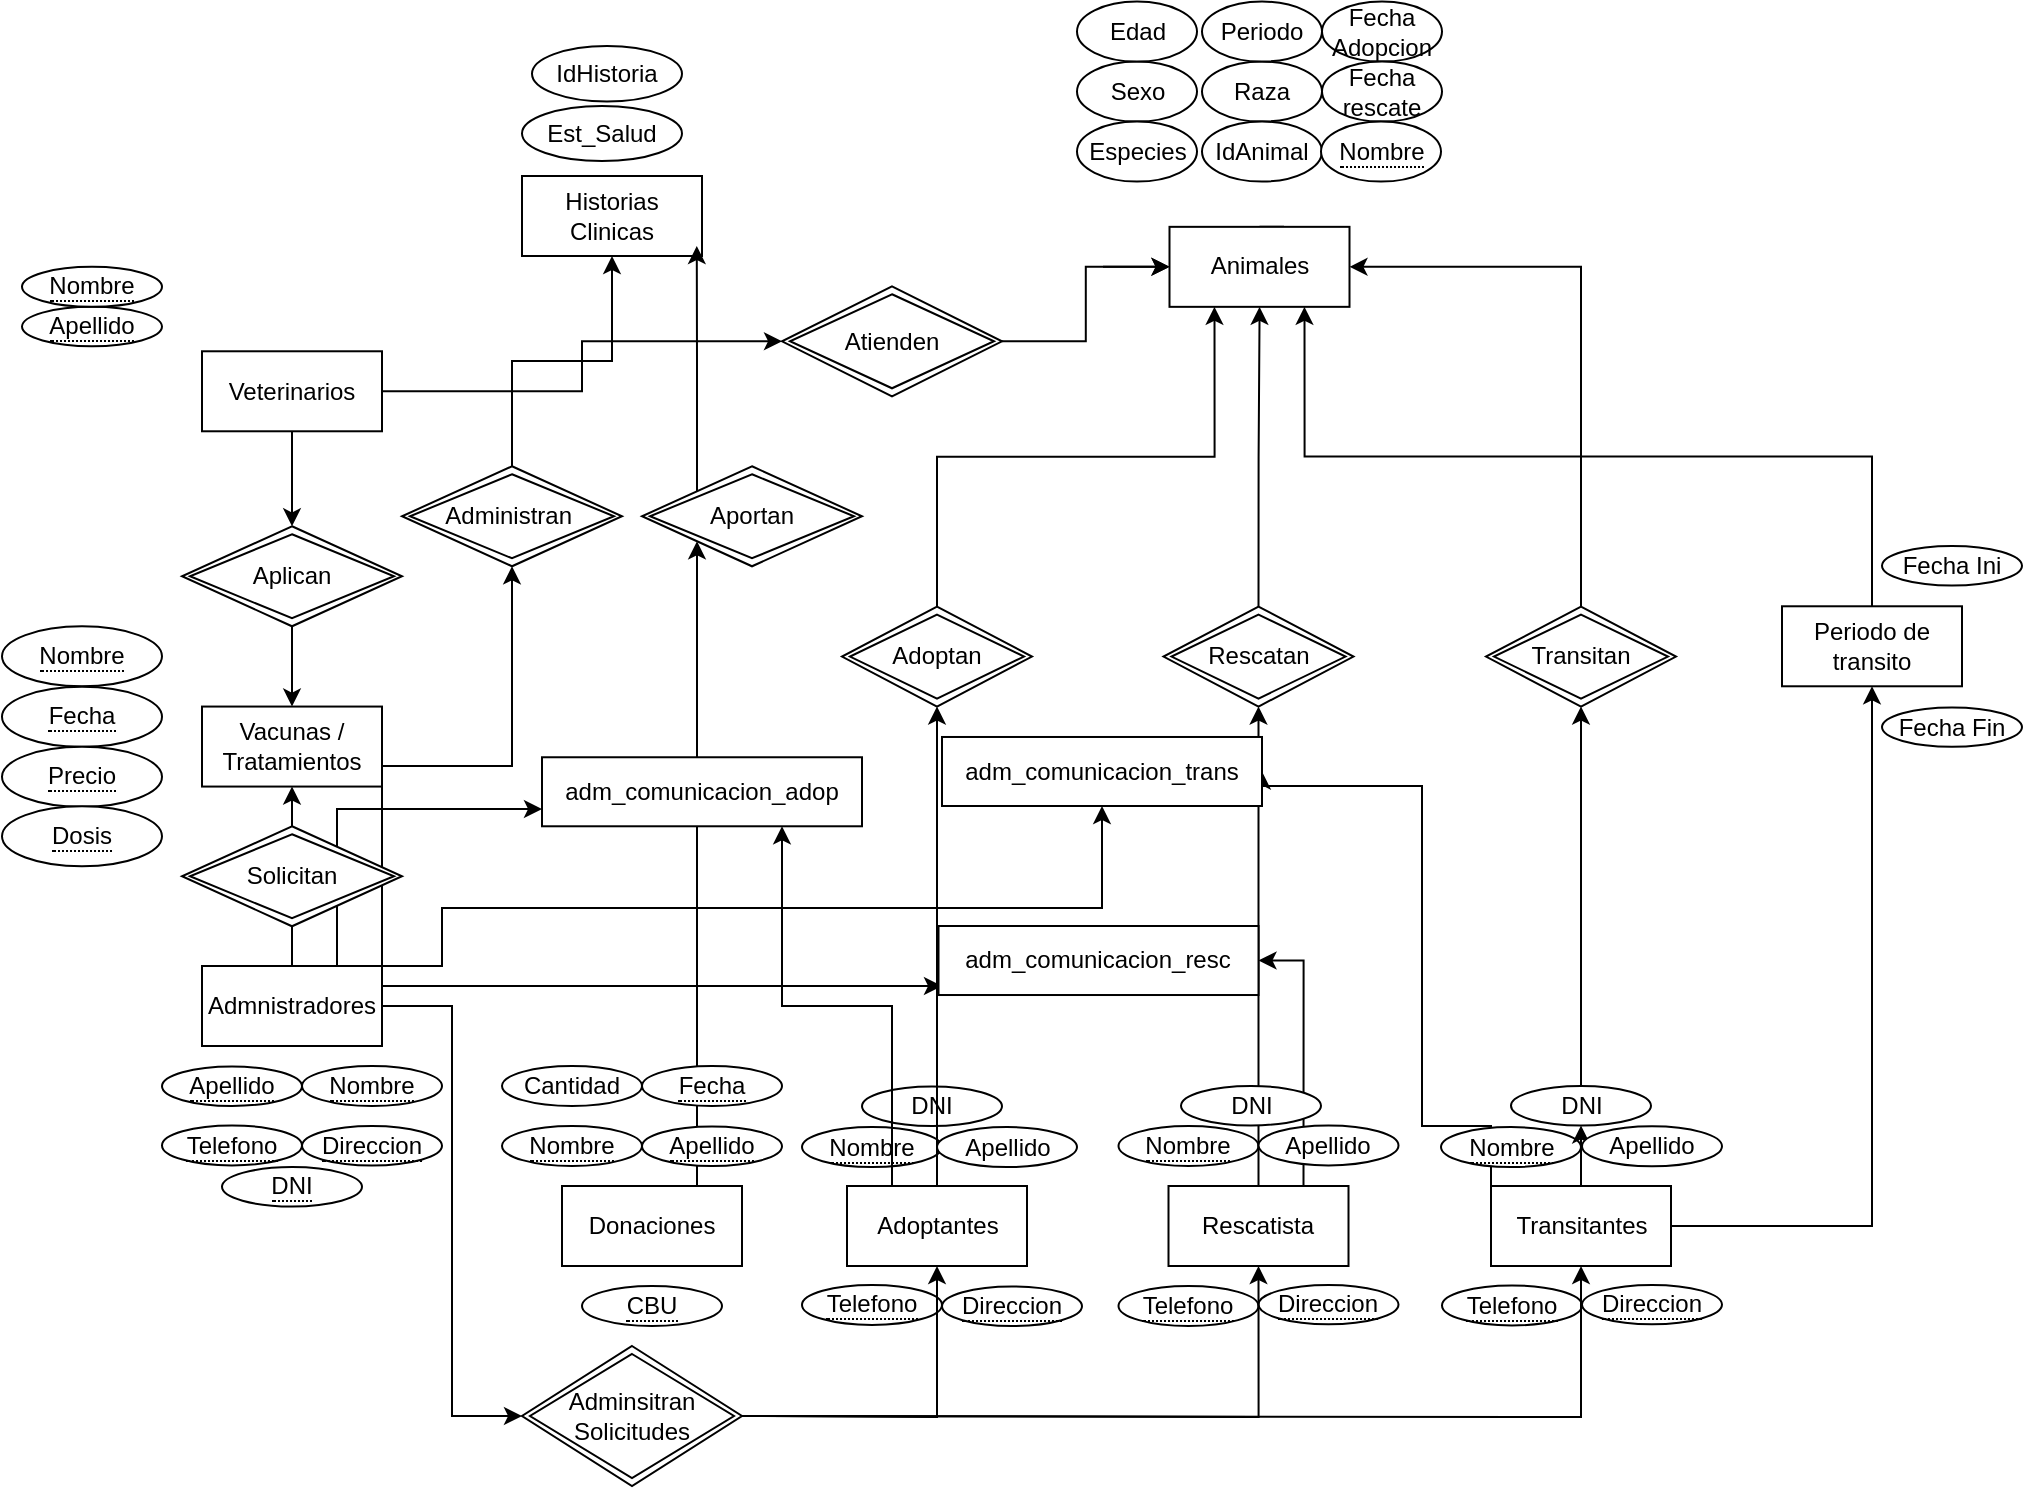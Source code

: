 <mxfile version="24.8.8">
  <diagram id="R2lEEEUBdFMjLlhIrx00" name="Page-1">
    <mxGraphModel dx="3443" dy="549" grid="1" gridSize="10" guides="1" tooltips="1" connect="1" arrows="1" fold="1" page="1" pageScale="1" pageWidth="1169" pageHeight="827" math="0" shadow="0" extFonts="Permanent Marker^https://fonts.googleapis.com/css?family=Permanent+Marker">
      <root>
        <mxCell id="0" />
        <mxCell id="1" parent="0" />
        <mxCell id="NEk1lq8C_2SKt-YQ0r-C-1" value="Sexo" style="ellipse;whiteSpace=wrap;html=1;align=center;" parent="1" vertex="1">
          <mxGeometry x="-1762.5" y="97.78" width="60" height="30" as="geometry" />
        </mxCell>
        <mxCell id="NEk1lq8C_2SKt-YQ0r-C-3" value="Fecha Adopcion" style="ellipse;whiteSpace=wrap;html=1;align=center;" parent="1" vertex="1">
          <mxGeometry x="-1640" y="67.78" width="60" height="30" as="geometry" />
        </mxCell>
        <mxCell id="NEk1lq8C_2SKt-YQ0r-C-9" value="Raza" style="ellipse;whiteSpace=wrap;html=1;align=center;" parent="1" vertex="1">
          <mxGeometry x="-1700" y="97.78" width="60" height="30" as="geometry" />
        </mxCell>
        <mxCell id="VcJebNVyS90eTAkyZ-Sp-43" style="edgeStyle=orthogonalEdgeStyle;rounded=0;orthogonalLoop=1;jettySize=auto;html=1;entryX=0;entryY=0.5;entryDx=0;entryDy=0;" parent="1" source="VcJebNVyS90eTAkyZ-Sp-23" target="VcJebNVyS90eTAkyZ-Sp-21" edge="1">
          <mxGeometry relative="1" as="geometry">
            <mxPoint x="-1804.5" y="172.92" as="sourcePoint" />
          </mxGeometry>
        </mxCell>
        <mxCell id="NEk1lq8C_2SKt-YQ0r-C-21" value="Adoptan" style="shape=rhombus;double=1;perimeter=rhombusPerimeter;whiteSpace=wrap;html=1;align=center;" parent="1" vertex="1">
          <mxGeometry x="-1880" y="370.28" width="95" height="50" as="geometry" />
        </mxCell>
        <mxCell id="NEk1lq8C_2SKt-YQ0r-C-22" value="Fecha rescate" style="ellipse;whiteSpace=wrap;html=1;align=center;" parent="1" vertex="1">
          <mxGeometry x="-1640" y="97.78" width="60" height="30" as="geometry" />
        </mxCell>
        <mxCell id="5ZnzCAFvQZ0Fc-I3n8HY-59" value="&lt;span style=&quot;border-bottom: 1px dotted&quot;&gt;Nombre&lt;/span&gt;" style="ellipse;whiteSpace=wrap;html=1;align=center;" parent="1" vertex="1">
          <mxGeometry x="-1900" y="630.56" width="70" height="20" as="geometry" />
        </mxCell>
        <mxCell id="5ZnzCAFvQZ0Fc-I3n8HY-60" value="DNI" style="ellipse;whiteSpace=wrap;html=1;align=center;" parent="1" vertex="1">
          <mxGeometry x="-1870" y="610.28" width="70" height="19.72" as="geometry" />
        </mxCell>
        <mxCell id="5ZnzCAFvQZ0Fc-I3n8HY-61" value="&lt;span style=&quot;border-bottom: 1px dotted&quot;&gt;Telefono&lt;/span&gt;" style="ellipse;whiteSpace=wrap;html=1;align=center;" parent="1" vertex="1">
          <mxGeometry x="-1900" y="709.44" width="70" height="20" as="geometry" />
        </mxCell>
        <mxCell id="5ZnzCAFvQZ0Fc-I3n8HY-62" value="&lt;span style=&quot;border-bottom: 1px dotted&quot;&gt;Direccion&lt;/span&gt;" style="ellipse;whiteSpace=wrap;html=1;align=center;" parent="1" vertex="1">
          <mxGeometry x="-1830" y="710.28" width="70" height="19.72" as="geometry" />
        </mxCell>
        <mxCell id="5ZnzCAFvQZ0Fc-I3n8HY-69" value="&lt;span style=&quot;border-bottom: 1px dotted&quot;&gt;Nombre&lt;/span&gt;" style="ellipse;whiteSpace=wrap;html=1;align=center;" parent="1" vertex="1">
          <mxGeometry x="-2300" y="380.14" width="80" height="30" as="geometry" />
        </mxCell>
        <mxCell id="5ZnzCAFvQZ0Fc-I3n8HY-70" value="&lt;span style=&quot;border-bottom: 1px dotted&quot;&gt;Fecha&lt;/span&gt;" style="ellipse;whiteSpace=wrap;html=1;align=center;" parent="1" vertex="1">
          <mxGeometry x="-2300" y="410.42" width="80" height="30" as="geometry" />
        </mxCell>
        <mxCell id="5ZnzCAFvQZ0Fc-I3n8HY-71" value="&lt;span style=&quot;border-bottom: 1px dotted&quot;&gt;Precio&lt;/span&gt;" style="ellipse;whiteSpace=wrap;html=1;align=center;" parent="1" vertex="1">
          <mxGeometry x="-2300" y="440.42" width="80" height="30" as="geometry" />
        </mxCell>
        <mxCell id="5ZnzCAFvQZ0Fc-I3n8HY-72" value="&lt;span style=&quot;border-bottom: 1px dotted&quot;&gt;Dosis&lt;/span&gt;" style="ellipse;whiteSpace=wrap;html=1;align=center;" parent="1" vertex="1">
          <mxGeometry x="-2300" y="470.14" width="80" height="30" as="geometry" />
        </mxCell>
        <mxCell id="VcJebNVyS90eTAkyZ-Sp-30" style="edgeStyle=orthogonalEdgeStyle;rounded=0;orthogonalLoop=1;jettySize=auto;html=1;exitX=0.5;exitY=1;exitDx=0;exitDy=0;entryX=0.5;entryY=0;entryDx=0;entryDy=0;" parent="1" source="VcJebNVyS90eTAkyZ-Sp-17" target="ziz2GDxlB9nSrfKcIOgl-15" edge="1">
          <mxGeometry relative="1" as="geometry" />
        </mxCell>
        <mxCell id="VcJebNVyS90eTAkyZ-Sp-33" style="edgeStyle=orthogonalEdgeStyle;rounded=0;orthogonalLoop=1;jettySize=auto;html=1;exitX=1;exitY=0.5;exitDx=0;exitDy=0;entryX=0;entryY=0.5;entryDx=0;entryDy=0;" parent="1" source="VcJebNVyS90eTAkyZ-Sp-17" target="VcJebNVyS90eTAkyZ-Sp-23" edge="1">
          <mxGeometry relative="1" as="geometry" />
        </mxCell>
        <mxCell id="VcJebNVyS90eTAkyZ-Sp-17" value="Veterinarios" style="rounded=0;whiteSpace=wrap;html=1;" parent="1" vertex="1">
          <mxGeometry x="-2200" y="242.64" width="90" height="40" as="geometry" />
        </mxCell>
        <mxCell id="VcJebNVyS90eTAkyZ-Sp-29" style="edgeStyle=orthogonalEdgeStyle;rounded=0;orthogonalLoop=1;jettySize=auto;html=1;exitX=0.5;exitY=1;exitDx=0;exitDy=0;entryX=0.5;entryY=0;entryDx=0;entryDy=0;" parent="1" source="ziz2GDxlB9nSrfKcIOgl-15" target="VcJebNVyS90eTAkyZ-Sp-19" edge="1">
          <mxGeometry relative="1" as="geometry" />
        </mxCell>
        <mxCell id="ziz2GDxlB9nSrfKcIOgl-15" value="Aplican" style="shape=rhombus;double=1;perimeter=rhombusPerimeter;whiteSpace=wrap;html=1;align=center;" parent="1" vertex="1">
          <mxGeometry x="-2210" y="330.14" width="110" height="50" as="geometry" />
        </mxCell>
        <mxCell id="VcJebNVyS90eTAkyZ-Sp-19" value="Vacunas / Tratamientos" style="rounded=0;whiteSpace=wrap;html=1;" parent="1" vertex="1">
          <mxGeometry x="-2200" y="420.28" width="90" height="40" as="geometry" />
        </mxCell>
        <mxCell id="VcJebNVyS90eTAkyZ-Sp-34" style="edgeStyle=orthogonalEdgeStyle;rounded=0;orthogonalLoop=1;jettySize=auto;html=1;exitX=1;exitY=0.5;exitDx=0;exitDy=0;entryX=0;entryY=0.5;entryDx=0;entryDy=0;" parent="1" target="VcJebNVyS90eTAkyZ-Sp-21" edge="1">
          <mxGeometry relative="1" as="geometry">
            <mxPoint x="-1749.5" y="200.42" as="sourcePoint" />
          </mxGeometry>
        </mxCell>
        <mxCell id="VcJebNVyS90eTAkyZ-Sp-28" style="edgeStyle=orthogonalEdgeStyle;rounded=0;orthogonalLoop=1;jettySize=auto;html=1;exitX=0.5;exitY=0;exitDx=0;exitDy=0;entryX=0.5;entryY=1;entryDx=0;entryDy=0;" parent="1" source="VcJebNVyS90eTAkyZ-Sp-26" target="NEk1lq8C_2SKt-YQ0r-C-21" edge="1">
          <mxGeometry relative="1" as="geometry" />
        </mxCell>
        <mxCell id="rzWZrlfygsuMGyj-Ge3i-34" style="edgeStyle=orthogonalEdgeStyle;rounded=0;orthogonalLoop=1;jettySize=auto;html=1;exitX=0.25;exitY=0;exitDx=0;exitDy=0;entryX=0.75;entryY=1;entryDx=0;entryDy=0;" edge="1" parent="1" source="VcJebNVyS90eTAkyZ-Sp-26" target="rzWZrlfygsuMGyj-Ge3i-32">
          <mxGeometry relative="1" as="geometry" />
        </mxCell>
        <mxCell id="VcJebNVyS90eTAkyZ-Sp-26" value="Adoptantes" style="rounded=0;whiteSpace=wrap;html=1;" parent="1" vertex="1">
          <mxGeometry x="-1877.5" y="660" width="90" height="40" as="geometry" />
        </mxCell>
        <mxCell id="rzWZrlfygsuMGyj-Ge3i-29" style="edgeStyle=orthogonalEdgeStyle;rounded=0;orthogonalLoop=1;jettySize=auto;html=1;exitX=0.75;exitY=0;exitDx=0;exitDy=0;entryX=1;entryY=0.5;entryDx=0;entryDy=0;" edge="1" parent="1" source="VcJebNVyS90eTAkyZ-Sp-38" target="rzWZrlfygsuMGyj-Ge3i-27">
          <mxGeometry relative="1" as="geometry" />
        </mxCell>
        <mxCell id="VcJebNVyS90eTAkyZ-Sp-38" value="Rescatista" style="rounded=0;whiteSpace=wrap;html=1;" parent="1" vertex="1">
          <mxGeometry x="-1716.75" y="660" width="90" height="40" as="geometry" />
        </mxCell>
        <mxCell id="VcJebNVyS90eTAkyZ-Sp-60" style="edgeStyle=orthogonalEdgeStyle;rounded=0;orthogonalLoop=1;jettySize=auto;html=1;exitX=0.5;exitY=0;exitDx=0;exitDy=0;" parent="1" source="VcJebNVyS90eTAkyZ-Sp-21" edge="1">
          <mxGeometry relative="1" as="geometry">
            <mxPoint x="-1659.5" y="207.78" as="targetPoint" />
          </mxGeometry>
        </mxCell>
        <mxCell id="VcJebNVyS90eTAkyZ-Sp-40" value="Rescatan" style="shape=rhombus;double=1;perimeter=rhombusPerimeter;whiteSpace=wrap;html=1;align=center;" parent="1" vertex="1">
          <mxGeometry x="-1719.25" y="370.28" width="95" height="50" as="geometry" />
        </mxCell>
        <mxCell id="VcJebNVyS90eTAkyZ-Sp-54" style="edgeStyle=orthogonalEdgeStyle;rounded=0;orthogonalLoop=1;jettySize=auto;html=1;exitX=0.5;exitY=0;exitDx=0;exitDy=0;" parent="1" source="VcJebNVyS90eTAkyZ-Sp-64" target="VcJebNVyS90eTAkyZ-Sp-52" edge="1">
          <mxGeometry relative="1" as="geometry" />
        </mxCell>
        <mxCell id="rzWZrlfygsuMGyj-Ge3i-15" style="edgeStyle=orthogonalEdgeStyle;rounded=0;orthogonalLoop=1;jettySize=auto;html=1;exitX=1;exitY=0.5;exitDx=0;exitDy=0;entryX=0.5;entryY=1;entryDx=0;entryDy=0;" edge="1" parent="1" source="VcJebNVyS90eTAkyZ-Sp-45" target="rzWZrlfygsuMGyj-Ge3i-14">
          <mxGeometry relative="1" as="geometry" />
        </mxCell>
        <mxCell id="rzWZrlfygsuMGyj-Ge3i-26" style="edgeStyle=orthogonalEdgeStyle;rounded=0;orthogonalLoop=1;jettySize=auto;html=1;exitX=0;exitY=0.5;exitDx=0;exitDy=0;entryX=1;entryY=0.5;entryDx=0;entryDy=0;" edge="1" parent="1" source="VcJebNVyS90eTAkyZ-Sp-45" target="rzWZrlfygsuMGyj-Ge3i-23">
          <mxGeometry relative="1" as="geometry">
            <Array as="points">
              <mxPoint x="-1590" y="630" />
              <mxPoint x="-1590" y="460" />
              <mxPoint x="-1670" y="460" />
            </Array>
          </mxGeometry>
        </mxCell>
        <mxCell id="VcJebNVyS90eTAkyZ-Sp-45" value="Transitantes" style="rounded=0;whiteSpace=wrap;html=1;" parent="1" vertex="1">
          <mxGeometry x="-1555.5" y="660" width="90" height="40" as="geometry" />
        </mxCell>
        <mxCell id="VcJebNVyS90eTAkyZ-Sp-47" value="&lt;span style=&quot;border-bottom: 1px dotted&quot;&gt;Nombre&lt;/span&gt;" style="ellipse;whiteSpace=wrap;html=1;align=center;" parent="1" vertex="1">
          <mxGeometry x="-1741.75" y="630" width="70" height="20" as="geometry" />
        </mxCell>
        <mxCell id="VcJebNVyS90eTAkyZ-Sp-49" value="&lt;span style=&quot;border-bottom: 1px dotted&quot;&gt;Telefono&lt;/span&gt;" style="ellipse;whiteSpace=wrap;html=1;align=center;" parent="1" vertex="1">
          <mxGeometry x="-1741.75" y="710" width="70" height="20" as="geometry" />
        </mxCell>
        <mxCell id="VcJebNVyS90eTAkyZ-Sp-50" value="&lt;span style=&quot;border-bottom: 1px dotted&quot;&gt;Direccion&lt;/span&gt;" style="ellipse;whiteSpace=wrap;html=1;align=center;" parent="1" vertex="1">
          <mxGeometry x="-1671.75" y="709.44" width="70" height="19.72" as="geometry" />
        </mxCell>
        <mxCell id="VcJebNVyS90eTAkyZ-Sp-53" style="edgeStyle=orthogonalEdgeStyle;rounded=0;orthogonalLoop=1;jettySize=auto;html=1;exitX=0.5;exitY=0;exitDx=0;exitDy=0;entryX=1;entryY=0.5;entryDx=0;entryDy=0;" parent="1" source="VcJebNVyS90eTAkyZ-Sp-52" target="VcJebNVyS90eTAkyZ-Sp-21" edge="1">
          <mxGeometry relative="1" as="geometry" />
        </mxCell>
        <mxCell id="VcJebNVyS90eTAkyZ-Sp-52" value="Transitan" style="shape=rhombus;double=1;perimeter=rhombusPerimeter;whiteSpace=wrap;html=1;align=center;" parent="1" vertex="1">
          <mxGeometry x="-1558" y="370.28" width="95" height="50" as="geometry" />
        </mxCell>
        <mxCell id="olLHhZSWc3rxOq4hPlzq-2" style="edgeStyle=orthogonalEdgeStyle;rounded=0;orthogonalLoop=1;jettySize=auto;html=1;exitX=1;exitY=0.5;exitDx=0;exitDy=0;entryX=0;entryY=0.5;entryDx=0;entryDy=0;" parent="1" source="VcJebNVyS90eTAkyZ-Sp-61" target="olLHhZSWc3rxOq4hPlzq-1" edge="1">
          <mxGeometry relative="1" as="geometry" />
        </mxCell>
        <mxCell id="olLHhZSWc3rxOq4hPlzq-3" value="" style="edgeStyle=orthogonalEdgeStyle;rounded=0;orthogonalLoop=1;jettySize=auto;html=1;" parent="1" source="VcJebNVyS90eTAkyZ-Sp-61" target="VcJebNVyS90eTAkyZ-Sp-19" edge="1">
          <mxGeometry relative="1" as="geometry" />
        </mxCell>
        <mxCell id="a3835fHyn8mQ0QW-4xTP-22" style="edgeStyle=orthogonalEdgeStyle;rounded=0;orthogonalLoop=1;jettySize=auto;html=1;exitX=1;exitY=0;exitDx=0;exitDy=0;entryX=0.5;entryY=1;entryDx=0;entryDy=0;" parent="1" source="VcJebNVyS90eTAkyZ-Sp-61" target="a3835fHyn8mQ0QW-4xTP-21" edge="1">
          <mxGeometry relative="1" as="geometry" />
        </mxCell>
        <mxCell id="rzWZrlfygsuMGyj-Ge3i-25" style="edgeStyle=orthogonalEdgeStyle;rounded=0;orthogonalLoop=1;jettySize=auto;html=1;exitX=1;exitY=0;exitDx=0;exitDy=0;entryX=0.5;entryY=1;entryDx=0;entryDy=0;" edge="1" parent="1" source="VcJebNVyS90eTAkyZ-Sp-61" target="rzWZrlfygsuMGyj-Ge3i-23">
          <mxGeometry relative="1" as="geometry">
            <mxPoint x="-1750" y="490" as="targetPoint" />
            <Array as="points">
              <mxPoint x="-2080" y="550" />
              <mxPoint x="-2080" y="521" />
              <mxPoint x="-1750" y="521" />
            </Array>
          </mxGeometry>
        </mxCell>
        <mxCell id="rzWZrlfygsuMGyj-Ge3i-28" style="edgeStyle=orthogonalEdgeStyle;rounded=0;orthogonalLoop=1;jettySize=auto;html=1;exitX=1;exitY=0.25;exitDx=0;exitDy=0;" edge="1" parent="1" source="VcJebNVyS90eTAkyZ-Sp-61">
          <mxGeometry relative="1" as="geometry">
            <mxPoint x="-1830" y="560" as="targetPoint" />
          </mxGeometry>
        </mxCell>
        <mxCell id="rzWZrlfygsuMGyj-Ge3i-33" style="edgeStyle=orthogonalEdgeStyle;rounded=0;orthogonalLoop=1;jettySize=auto;html=1;exitX=0.75;exitY=0;exitDx=0;exitDy=0;entryX=0;entryY=0.75;entryDx=0;entryDy=0;" edge="1" parent="1" source="VcJebNVyS90eTAkyZ-Sp-61" target="rzWZrlfygsuMGyj-Ge3i-32">
          <mxGeometry relative="1" as="geometry" />
        </mxCell>
        <mxCell id="VcJebNVyS90eTAkyZ-Sp-61" value="Admnistradores" style="rounded=0;whiteSpace=wrap;html=1;" parent="1" vertex="1">
          <mxGeometry x="-2200" y="550" width="90" height="40" as="geometry" />
        </mxCell>
        <mxCell id="VcJebNVyS90eTAkyZ-Sp-62" value="" style="edgeStyle=orthogonalEdgeStyle;rounded=0;orthogonalLoop=1;jettySize=auto;html=1;exitX=0.5;exitY=0;exitDx=0;exitDy=0;" parent="1" source="VcJebNVyS90eTAkyZ-Sp-40" target="VcJebNVyS90eTAkyZ-Sp-21" edge="1">
          <mxGeometry relative="1" as="geometry">
            <mxPoint x="-1660" y="370" as="sourcePoint" />
            <mxPoint x="-1660" y="270" as="targetPoint" />
          </mxGeometry>
        </mxCell>
        <mxCell id="VcJebNVyS90eTAkyZ-Sp-21" value="Animales" style="rounded=0;whiteSpace=wrap;html=1;" parent="1" vertex="1">
          <mxGeometry x="-1716.25" y="180.42" width="90" height="40" as="geometry" />
        </mxCell>
        <mxCell id="VcJebNVyS90eTAkyZ-Sp-63" value="&lt;span style=&quot;border-bottom: 1px dotted&quot;&gt;Nombre&lt;/span&gt;" style="ellipse;whiteSpace=wrap;html=1;align=center;" parent="1" vertex="1">
          <mxGeometry x="-1580.5" y="630.56" width="70" height="20" as="geometry" />
        </mxCell>
        <mxCell id="VcJebNVyS90eTAkyZ-Sp-65" value="&lt;span style=&quot;border-bottom: 1px dotted&quot;&gt;Telefono&lt;/span&gt;" style="ellipse;whiteSpace=wrap;html=1;align=center;" parent="1" vertex="1">
          <mxGeometry x="-1580" y="709.72" width="70" height="20" as="geometry" />
        </mxCell>
        <mxCell id="VcJebNVyS90eTAkyZ-Sp-66" value="&lt;span style=&quot;border-bottom: 1px dotted&quot;&gt;Direccion&lt;/span&gt;" style="ellipse;whiteSpace=wrap;html=1;align=center;" parent="1" vertex="1">
          <mxGeometry x="-1510" y="709.44" width="70" height="19.72" as="geometry" />
        </mxCell>
        <mxCell id="olLHhZSWc3rxOq4hPlzq-6" style="edgeStyle=orthogonalEdgeStyle;rounded=0;orthogonalLoop=1;jettySize=auto;html=1;exitX=1;exitY=0.5;exitDx=0;exitDy=0;entryX=0.5;entryY=1;entryDx=0;entryDy=0;" parent="1" target="VcJebNVyS90eTAkyZ-Sp-26" edge="1">
          <mxGeometry relative="1" as="geometry">
            <mxPoint x="-1930" y="775" as="sourcePoint" />
          </mxGeometry>
        </mxCell>
        <mxCell id="olLHhZSWc3rxOq4hPlzq-7" style="edgeStyle=orthogonalEdgeStyle;rounded=0;orthogonalLoop=1;jettySize=auto;html=1;exitX=1;exitY=0.5;exitDx=0;exitDy=0;entryX=0.5;entryY=1;entryDx=0;entryDy=0;" parent="1" target="VcJebNVyS90eTAkyZ-Sp-38" edge="1">
          <mxGeometry relative="1" as="geometry">
            <mxPoint x="-1930" y="775" as="sourcePoint" />
          </mxGeometry>
        </mxCell>
        <mxCell id="olLHhZSWc3rxOq4hPlzq-8" style="edgeStyle=orthogonalEdgeStyle;rounded=0;orthogonalLoop=1;jettySize=auto;html=1;exitX=1;exitY=0.5;exitDx=0;exitDy=0;entryX=0.5;entryY=1;entryDx=0;entryDy=0;" parent="1" target="VcJebNVyS90eTAkyZ-Sp-45" edge="1">
          <mxGeometry relative="1" as="geometry">
            <mxPoint x="-1930" y="775" as="sourcePoint" />
          </mxGeometry>
        </mxCell>
        <mxCell id="olLHhZSWc3rxOq4hPlzq-1" value="Adminsitran Solicitudes" style="shape=rhombus;double=1;perimeter=rhombusPerimeter;whiteSpace=wrap;html=1;align=center;" parent="1" vertex="1">
          <mxGeometry x="-2040" y="740" width="110" height="70" as="geometry" />
        </mxCell>
        <mxCell id="olLHhZSWc3rxOq4hPlzq-5" value="Solicitan" style="shape=rhombus;double=1;perimeter=rhombusPerimeter;whiteSpace=wrap;html=1;align=center;" parent="1" vertex="1">
          <mxGeometry x="-2210" y="480.14" width="110" height="50" as="geometry" />
        </mxCell>
        <mxCell id="a3835fHyn8mQ0QW-4xTP-3" value="&lt;span style=&quot;border-bottom: 1px dotted&quot;&gt;Nombre&lt;/span&gt;" style="ellipse;whiteSpace=wrap;html=1;align=center;" parent="1" vertex="1">
          <mxGeometry x="-2150" y="600" width="70" height="20" as="geometry" />
        </mxCell>
        <mxCell id="a3835fHyn8mQ0QW-4xTP-4" value="&lt;span style=&quot;border-bottom: 1px dotted&quot;&gt;DNI&lt;/span&gt;" style="ellipse;whiteSpace=wrap;html=1;align=center;" parent="1" vertex="1">
          <mxGeometry x="-2190" y="650.56" width="70" height="19.72" as="geometry" />
        </mxCell>
        <mxCell id="a3835fHyn8mQ0QW-4xTP-5" value="&lt;span style=&quot;border-bottom: 1px dotted&quot;&gt;Telefono&lt;/span&gt;" style="ellipse;whiteSpace=wrap;html=1;align=center;" parent="1" vertex="1">
          <mxGeometry x="-2220" y="629.72" width="70" height="20" as="geometry" />
        </mxCell>
        <mxCell id="a3835fHyn8mQ0QW-4xTP-6" value="&lt;span style=&quot;border-bottom: 1px dotted&quot;&gt;Direccion&lt;/span&gt;" style="ellipse;whiteSpace=wrap;html=1;align=center;" parent="1" vertex="1">
          <mxGeometry x="-2150" y="630" width="70" height="19.72" as="geometry" />
        </mxCell>
        <mxCell id="a3835fHyn8mQ0QW-4xTP-7" value="Historias Clinicas" style="rounded=0;whiteSpace=wrap;html=1;" parent="1" vertex="1">
          <mxGeometry x="-2040" y="155" width="90" height="40" as="geometry" />
        </mxCell>
        <mxCell id="a3835fHyn8mQ0QW-4xTP-9" value="Est_Salud" style="ellipse;whiteSpace=wrap;html=1;align=center;" parent="1" vertex="1">
          <mxGeometry x="-2040" y="120" width="80" height="27.5" as="geometry" />
        </mxCell>
        <mxCell id="a3835fHyn8mQ0QW-4xTP-10" value="IdHistoria" style="ellipse;whiteSpace=wrap;html=1;align=center;" parent="1" vertex="1">
          <mxGeometry x="-2035" y="90" width="75" height="27.78" as="geometry" />
        </mxCell>
        <mxCell id="a3835fHyn8mQ0QW-4xTP-23" style="edgeStyle=orthogonalEdgeStyle;rounded=0;orthogonalLoop=1;jettySize=auto;html=1;exitX=0.5;exitY=0;exitDx=0;exitDy=0;entryX=0.5;entryY=1;entryDx=0;entryDy=0;" parent="1" source="a3835fHyn8mQ0QW-4xTP-21" target="a3835fHyn8mQ0QW-4xTP-7" edge="1">
          <mxGeometry relative="1" as="geometry" />
        </mxCell>
        <mxCell id="a3835fHyn8mQ0QW-4xTP-21" value="Administran&amp;nbsp;" style="shape=rhombus;double=1;perimeter=rhombusPerimeter;whiteSpace=wrap;html=1;align=center;" parent="1" vertex="1">
          <mxGeometry x="-2100" y="300.14" width="110" height="50" as="geometry" />
        </mxCell>
        <mxCell id="a3835fHyn8mQ0QW-4xTP-24" value="" style="edgeStyle=orthogonalEdgeStyle;rounded=0;orthogonalLoop=1;jettySize=auto;html=1;exitX=0.5;exitY=0;exitDx=0;exitDy=0;entryX=0.25;entryY=1;entryDx=0;entryDy=0;" parent="1" source="NEk1lq8C_2SKt-YQ0r-C-21" target="VcJebNVyS90eTAkyZ-Sp-21" edge="1">
          <mxGeometry relative="1" as="geometry">
            <mxPoint x="-1832" y="370" as="sourcePoint" />
            <mxPoint x="-1717" y="263" as="targetPoint" />
          </mxGeometry>
        </mxCell>
        <mxCell id="VcJebNVyS90eTAkyZ-Sp-23" value="Atienden" style="shape=rhombus;double=1;perimeter=rhombusPerimeter;whiteSpace=wrap;html=1;align=center;" parent="1" vertex="1">
          <mxGeometry x="-1910" y="210.14" width="110" height="55" as="geometry" />
        </mxCell>
        <mxCell id="a3835fHyn8mQ0QW-4xTP-25" value="Aportan" style="shape=rhombus;double=1;perimeter=rhombusPerimeter;whiteSpace=wrap;html=1;align=center;" parent="1" vertex="1">
          <mxGeometry x="-1980" y="300.14" width="110" height="50" as="geometry" />
        </mxCell>
        <mxCell id="a3835fHyn8mQ0QW-4xTP-32" style="edgeStyle=orthogonalEdgeStyle;rounded=0;orthogonalLoop=1;jettySize=auto;html=1;exitX=0.75;exitY=0;exitDx=0;exitDy=0;entryX=0;entryY=1;entryDx=0;entryDy=0;" parent="1" source="a3835fHyn8mQ0QW-4xTP-27" target="a3835fHyn8mQ0QW-4xTP-25" edge="1">
          <mxGeometry relative="1" as="geometry" />
        </mxCell>
        <mxCell id="a3835fHyn8mQ0QW-4xTP-27" value="Donaciones" style="rounded=0;whiteSpace=wrap;html=1;" parent="1" vertex="1">
          <mxGeometry x="-2020" y="660" width="90" height="40" as="geometry" />
        </mxCell>
        <mxCell id="a3835fHyn8mQ0QW-4xTP-29" value="&lt;span style=&quot;border-bottom: 1px dotted&quot;&gt;Nombre&lt;/span&gt;" style="ellipse;whiteSpace=wrap;html=1;align=center;" parent="1" vertex="1">
          <mxGeometry x="-2050" y="630" width="70" height="20" as="geometry" />
        </mxCell>
        <mxCell id="a3835fHyn8mQ0QW-4xTP-30" value="&lt;span style=&quot;border-bottom: 1px dotted&quot;&gt;Apellido&lt;/span&gt;" style="ellipse;whiteSpace=wrap;html=1;align=center;" parent="1" vertex="1">
          <mxGeometry x="-1980" y="630.28" width="70" height="19.72" as="geometry" />
        </mxCell>
        <mxCell id="a3835fHyn8mQ0QW-4xTP-31" value="&lt;span style=&quot;border-bottom: 1px dotted&quot;&gt;CBU&lt;/span&gt;" style="ellipse;whiteSpace=wrap;html=1;align=center;" parent="1" vertex="1">
          <mxGeometry x="-2010" y="710" width="70" height="20" as="geometry" />
        </mxCell>
        <mxCell id="a3835fHyn8mQ0QW-4xTP-36" style="edgeStyle=orthogonalEdgeStyle;rounded=0;orthogonalLoop=1;jettySize=auto;html=1;exitX=0;exitY=0;exitDx=0;exitDy=0;entryX=0.971;entryY=0.875;entryDx=0;entryDy=0;entryPerimeter=0;" parent="1" source="a3835fHyn8mQ0QW-4xTP-25" target="a3835fHyn8mQ0QW-4xTP-7" edge="1">
          <mxGeometry relative="1" as="geometry" />
        </mxCell>
        <mxCell id="EHbds9bnSW88vctd3oqK-1" value="Cantidad" style="ellipse;whiteSpace=wrap;html=1;align=center;" parent="1" vertex="1">
          <mxGeometry x="-2050" y="600" width="70" height="20" as="geometry" />
        </mxCell>
        <mxCell id="EHbds9bnSW88vctd3oqK-2" value="&lt;span style=&quot;border-bottom: 1px dotted&quot;&gt;Fecha&lt;/span&gt;" style="ellipse;whiteSpace=wrap;html=1;align=center;" parent="1" vertex="1">
          <mxGeometry x="-1980" y="600" width="70" height="20" as="geometry" />
        </mxCell>
        <mxCell id="rzWZrlfygsuMGyj-Ge3i-2" value="Edad" style="ellipse;whiteSpace=wrap;html=1;align=center;" vertex="1" parent="1">
          <mxGeometry x="-1762.5" y="67.78" width="60" height="30" as="geometry" />
        </mxCell>
        <mxCell id="rzWZrlfygsuMGyj-Ge3i-3" value="Periodo" style="ellipse;whiteSpace=wrap;html=1;align=center;" vertex="1" parent="1">
          <mxGeometry x="-1700" y="67.78" width="60" height="30" as="geometry" />
        </mxCell>
        <mxCell id="rzWZrlfygsuMGyj-Ge3i-4" value="Especies" style="ellipse;whiteSpace=wrap;html=1;align=center;" vertex="1" parent="1">
          <mxGeometry x="-1762.5" y="127.78" width="60" height="30" as="geometry" />
        </mxCell>
        <mxCell id="rzWZrlfygsuMGyj-Ge3i-5" value="IdAnimal" style="ellipse;whiteSpace=wrap;html=1;align=center;" vertex="1" parent="1">
          <mxGeometry x="-1700" y="127.78" width="60" height="30" as="geometry" />
        </mxCell>
        <mxCell id="rzWZrlfygsuMGyj-Ge3i-6" value="&lt;span style=&quot;border-bottom: 1px dotted&quot;&gt;Nombre&lt;/span&gt;" style="ellipse;whiteSpace=wrap;html=1;align=center;" vertex="1" parent="1">
          <mxGeometry x="-1640.5" y="127.78" width="60" height="30" as="geometry" />
        </mxCell>
        <mxCell id="rzWZrlfygsuMGyj-Ge3i-9" value="Apellido" style="ellipse;whiteSpace=wrap;html=1;align=center;" vertex="1" parent="1">
          <mxGeometry x="-1832.5" y="630.56" width="70" height="20" as="geometry" />
        </mxCell>
        <mxCell id="rzWZrlfygsuMGyj-Ge3i-10" value="" style="edgeStyle=orthogonalEdgeStyle;rounded=0;orthogonalLoop=1;jettySize=auto;html=1;exitX=0.5;exitY=0;exitDx=0;exitDy=0;entryX=0.5;entryY=1;entryDx=0;entryDy=0;" edge="1" parent="1" source="VcJebNVyS90eTAkyZ-Sp-38" target="VcJebNVyS90eTAkyZ-Sp-40">
          <mxGeometry relative="1" as="geometry">
            <mxPoint x="-1672" y="610" as="sourcePoint" />
            <mxPoint x="-1672" y="420" as="targetPoint" />
          </mxGeometry>
        </mxCell>
        <mxCell id="VcJebNVyS90eTAkyZ-Sp-48" value="DNI" style="ellipse;whiteSpace=wrap;html=1;align=center;" parent="1" vertex="1">
          <mxGeometry x="-1710.5" y="610" width="70" height="19.72" as="geometry" />
        </mxCell>
        <mxCell id="rzWZrlfygsuMGyj-Ge3i-11" value="" style="edgeStyle=orthogonalEdgeStyle;rounded=0;orthogonalLoop=1;jettySize=auto;html=1;exitX=0.5;exitY=0;exitDx=0;exitDy=0;" edge="1" parent="1" source="VcJebNVyS90eTAkyZ-Sp-45" target="VcJebNVyS90eTAkyZ-Sp-64">
          <mxGeometry relative="1" as="geometry">
            <mxPoint x="-1510" y="660" as="sourcePoint" />
            <mxPoint x="-1510" y="470" as="targetPoint" />
          </mxGeometry>
        </mxCell>
        <mxCell id="VcJebNVyS90eTAkyZ-Sp-64" value="DNI" style="ellipse;whiteSpace=wrap;html=1;align=center;" parent="1" vertex="1">
          <mxGeometry x="-1545.5" y="610" width="70" height="19.72" as="geometry" />
        </mxCell>
        <mxCell id="rzWZrlfygsuMGyj-Ge3i-12" value="Apellido" style="ellipse;whiteSpace=wrap;html=1;align=center;" vertex="1" parent="1">
          <mxGeometry x="-1671.75" y="629.72" width="70" height="20" as="geometry" />
        </mxCell>
        <mxCell id="rzWZrlfygsuMGyj-Ge3i-13" value="Apellido" style="ellipse;whiteSpace=wrap;html=1;align=center;" vertex="1" parent="1">
          <mxGeometry x="-1510" y="630.14" width="70" height="20" as="geometry" />
        </mxCell>
        <mxCell id="rzWZrlfygsuMGyj-Ge3i-16" style="edgeStyle=orthogonalEdgeStyle;rounded=0;orthogonalLoop=1;jettySize=auto;html=1;exitX=0.5;exitY=0;exitDx=0;exitDy=0;entryX=0.75;entryY=1;entryDx=0;entryDy=0;" edge="1" parent="1" source="rzWZrlfygsuMGyj-Ge3i-14" target="VcJebNVyS90eTAkyZ-Sp-21">
          <mxGeometry relative="1" as="geometry" />
        </mxCell>
        <mxCell id="rzWZrlfygsuMGyj-Ge3i-14" value="Periodo de transito" style="rounded=0;whiteSpace=wrap;html=1;" vertex="1" parent="1">
          <mxGeometry x="-1410" y="370.14" width="90" height="40" as="geometry" />
        </mxCell>
        <mxCell id="rzWZrlfygsuMGyj-Ge3i-17" value="Fecha Ini" style="ellipse;whiteSpace=wrap;html=1;align=center;" vertex="1" parent="1">
          <mxGeometry x="-1360" y="340" width="70" height="19.72" as="geometry" />
        </mxCell>
        <mxCell id="rzWZrlfygsuMGyj-Ge3i-18" value="Fecha Fin" style="ellipse;whiteSpace=wrap;html=1;align=center;" vertex="1" parent="1">
          <mxGeometry x="-1360" y="420.7" width="70" height="19.72" as="geometry" />
        </mxCell>
        <mxCell id="rzWZrlfygsuMGyj-Ge3i-23" value="&lt;div&gt;&lt;br&gt;&lt;/div&gt;adm_comunicacion_trans&lt;div&gt;&lt;br&gt;&lt;/div&gt;" style="rounded=0;whiteSpace=wrap;html=1;" vertex="1" parent="1">
          <mxGeometry x="-1830" y="435.49" width="160" height="34.51" as="geometry" />
        </mxCell>
        <mxCell id="rzWZrlfygsuMGyj-Ge3i-27" value="&lt;div&gt;&lt;span style=&quot;background-color: initial;&quot;&gt;adm_comunicacion_&lt;/span&gt;&lt;span style=&quot;background-color: initial;&quot;&gt;resc&lt;/span&gt;&lt;/div&gt;" style="rounded=0;whiteSpace=wrap;html=1;" vertex="1" parent="1">
          <mxGeometry x="-1831.75" y="530" width="160" height="34.51" as="geometry" />
        </mxCell>
        <mxCell id="rzWZrlfygsuMGyj-Ge3i-30" value="&lt;span style=&quot;border-bottom: 1px dotted&quot;&gt;Apellido&lt;/span&gt;" style="ellipse;whiteSpace=wrap;html=1;align=center;" vertex="1" parent="1">
          <mxGeometry x="-2220" y="600.28" width="70" height="19.72" as="geometry" />
        </mxCell>
        <mxCell id="rzWZrlfygsuMGyj-Ge3i-32" value="&lt;div&gt;&lt;br&gt;&lt;/div&gt;adm_comunicacion_adop&lt;div&gt;&lt;br&gt;&lt;/div&gt;" style="rounded=0;whiteSpace=wrap;html=1;" vertex="1" parent="1">
          <mxGeometry x="-2030" y="445.63" width="160" height="34.51" as="geometry" />
        </mxCell>
        <mxCell id="rzWZrlfygsuMGyj-Ge3i-35" value="&lt;span style=&quot;border-bottom: 1px dotted&quot;&gt;Apellido&lt;/span&gt;" style="ellipse;whiteSpace=wrap;html=1;align=center;" vertex="1" parent="1">
          <mxGeometry x="-2290" y="220.42" width="70" height="19.72" as="geometry" />
        </mxCell>
        <mxCell id="rzWZrlfygsuMGyj-Ge3i-36" value="&lt;span style=&quot;border-bottom: 1px dotted&quot;&gt;Nombre&lt;/span&gt;" style="ellipse;whiteSpace=wrap;html=1;align=center;" vertex="1" parent="1">
          <mxGeometry x="-2290" y="200.42" width="70" height="20" as="geometry" />
        </mxCell>
      </root>
    </mxGraphModel>
  </diagram>
</mxfile>
